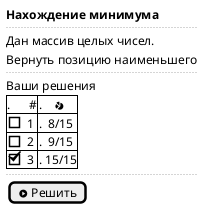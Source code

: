 @startuml
salt
{
    <b>Нахождение минимума
    ..
    Дан массив целых чисел.
    Вернуть позицию наименьшего
    ..
    Ваши решения
    {#
        .      #|.    <&pie-chart>
        []1     |.  8/15
        []2     |.  9/15
        [X]3    |. 15/15

    }
    ..
    {[<&play-circle> Решить]}
}
@enduml